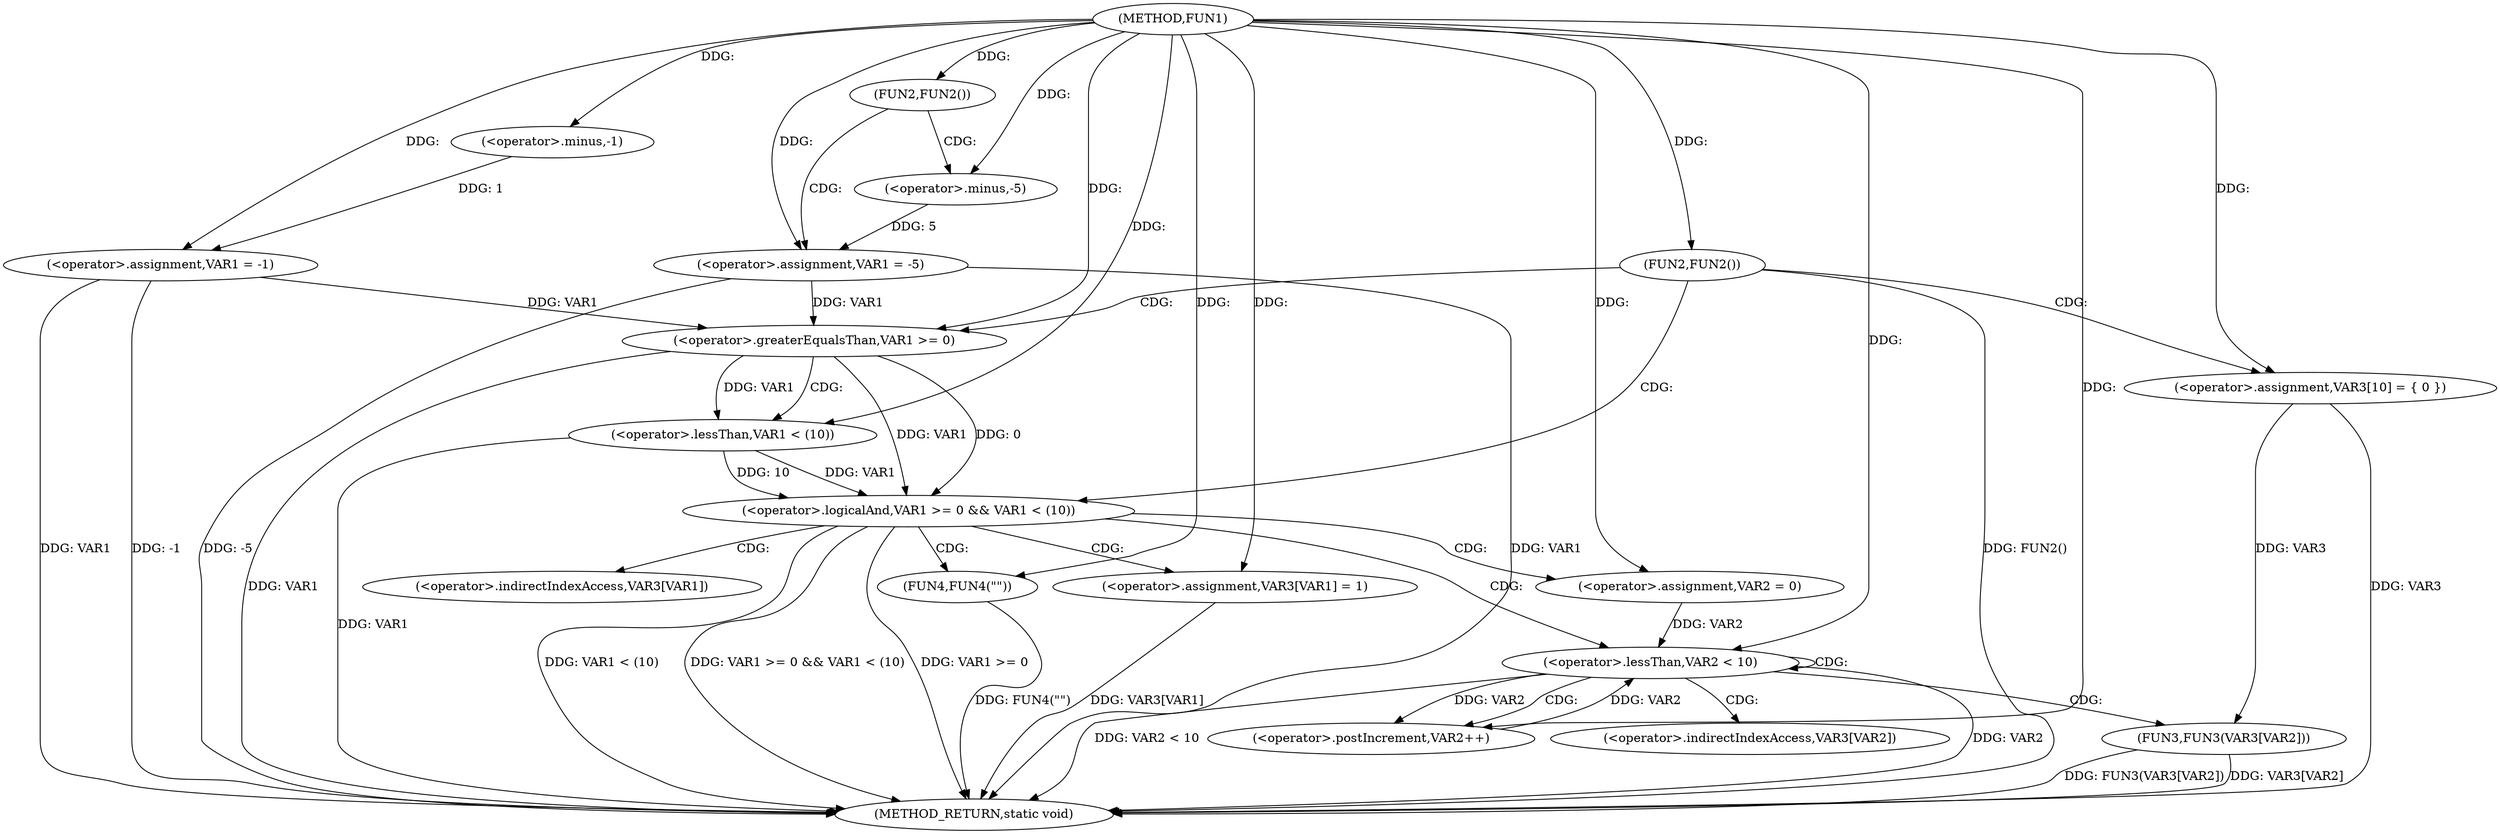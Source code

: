 digraph FUN1 {  
"1000100" [label = "(METHOD,FUN1)" ]
"1000154" [label = "(METHOD_RETURN,static void)" ]
"1000103" [label = "(<operator>.assignment,VAR1 = -1)" ]
"1000105" [label = "(<operator>.minus,-1)" ]
"1000108" [label = "(FUN2,FUN2())" ]
"1000110" [label = "(<operator>.assignment,VAR1 = -5)" ]
"1000112" [label = "(<operator>.minus,-5)" ]
"1000115" [label = "(FUN2,FUN2())" ]
"1000120" [label = "(<operator>.assignment,VAR3[10] = { 0 })" ]
"1000123" [label = "(<operator>.logicalAnd,VAR1 >= 0 && VAR1 < (10))" ]
"1000124" [label = "(<operator>.greaterEqualsThan,VAR1 >= 0)" ]
"1000127" [label = "(<operator>.lessThan,VAR1 < (10))" ]
"1000131" [label = "(<operator>.assignment,VAR3[VAR1] = 1)" ]
"1000137" [label = "(<operator>.assignment,VAR2 = 0)" ]
"1000140" [label = "(<operator>.lessThan,VAR2 < 10)" ]
"1000143" [label = "(<operator>.postIncrement,VAR2++)" ]
"1000146" [label = "(FUN3,FUN3(VAR3[VAR2]))" ]
"1000152" [label = "(FUN4,FUN4(\"\"))" ]
"1000132" [label = "(<operator>.indirectIndexAccess,VAR3[VAR1])" ]
"1000147" [label = "(<operator>.indirectIndexAccess,VAR3[VAR2])" ]
  "1000124" -> "1000154"  [ label = "DDG: VAR1"] 
  "1000103" -> "1000154"  [ label = "DDG: VAR1"] 
  "1000103" -> "1000154"  [ label = "DDG: -1"] 
  "1000123" -> "1000154"  [ label = "DDG: VAR1 < (10)"] 
  "1000110" -> "1000154"  [ label = "DDG: -5"] 
  "1000127" -> "1000154"  [ label = "DDG: VAR1"] 
  "1000146" -> "1000154"  [ label = "DDG: FUN3(VAR3[VAR2])"] 
  "1000123" -> "1000154"  [ label = "DDG: VAR1 >= 0 && VAR1 < (10)"] 
  "1000131" -> "1000154"  [ label = "DDG: VAR3[VAR1]"] 
  "1000140" -> "1000154"  [ label = "DDG: VAR2"] 
  "1000140" -> "1000154"  [ label = "DDG: VAR2 < 10"] 
  "1000152" -> "1000154"  [ label = "DDG: FUN4(\"\")"] 
  "1000115" -> "1000154"  [ label = "DDG: FUN2()"] 
  "1000120" -> "1000154"  [ label = "DDG: VAR3"] 
  "1000146" -> "1000154"  [ label = "DDG: VAR3[VAR2]"] 
  "1000110" -> "1000154"  [ label = "DDG: VAR1"] 
  "1000123" -> "1000154"  [ label = "DDG: VAR1 >= 0"] 
  "1000105" -> "1000103"  [ label = "DDG: 1"] 
  "1000100" -> "1000103"  [ label = "DDG: "] 
  "1000100" -> "1000105"  [ label = "DDG: "] 
  "1000100" -> "1000108"  [ label = "DDG: "] 
  "1000112" -> "1000110"  [ label = "DDG: 5"] 
  "1000100" -> "1000110"  [ label = "DDG: "] 
  "1000100" -> "1000112"  [ label = "DDG: "] 
  "1000100" -> "1000115"  [ label = "DDG: "] 
  "1000100" -> "1000120"  [ label = "DDG: "] 
  "1000124" -> "1000123"  [ label = "DDG: VAR1"] 
  "1000124" -> "1000123"  [ label = "DDG: 0"] 
  "1000103" -> "1000124"  [ label = "DDG: VAR1"] 
  "1000110" -> "1000124"  [ label = "DDG: VAR1"] 
  "1000100" -> "1000124"  [ label = "DDG: "] 
  "1000127" -> "1000123"  [ label = "DDG: VAR1"] 
  "1000127" -> "1000123"  [ label = "DDG: 10"] 
  "1000124" -> "1000127"  [ label = "DDG: VAR1"] 
  "1000100" -> "1000127"  [ label = "DDG: "] 
  "1000100" -> "1000131"  [ label = "DDG: "] 
  "1000100" -> "1000137"  [ label = "DDG: "] 
  "1000143" -> "1000140"  [ label = "DDG: VAR2"] 
  "1000137" -> "1000140"  [ label = "DDG: VAR2"] 
  "1000100" -> "1000140"  [ label = "DDG: "] 
  "1000140" -> "1000143"  [ label = "DDG: VAR2"] 
  "1000100" -> "1000143"  [ label = "DDG: "] 
  "1000120" -> "1000146"  [ label = "DDG: VAR3"] 
  "1000100" -> "1000152"  [ label = "DDG: "] 
  "1000108" -> "1000110"  [ label = "CDG: "] 
  "1000108" -> "1000112"  [ label = "CDG: "] 
  "1000115" -> "1000120"  [ label = "CDG: "] 
  "1000115" -> "1000123"  [ label = "CDG: "] 
  "1000115" -> "1000124"  [ label = "CDG: "] 
  "1000123" -> "1000131"  [ label = "CDG: "] 
  "1000123" -> "1000132"  [ label = "CDG: "] 
  "1000123" -> "1000137"  [ label = "CDG: "] 
  "1000123" -> "1000152"  [ label = "CDG: "] 
  "1000123" -> "1000140"  [ label = "CDG: "] 
  "1000124" -> "1000127"  [ label = "CDG: "] 
  "1000140" -> "1000143"  [ label = "CDG: "] 
  "1000140" -> "1000147"  [ label = "CDG: "] 
  "1000140" -> "1000146"  [ label = "CDG: "] 
  "1000140" -> "1000140"  [ label = "CDG: "] 
}
